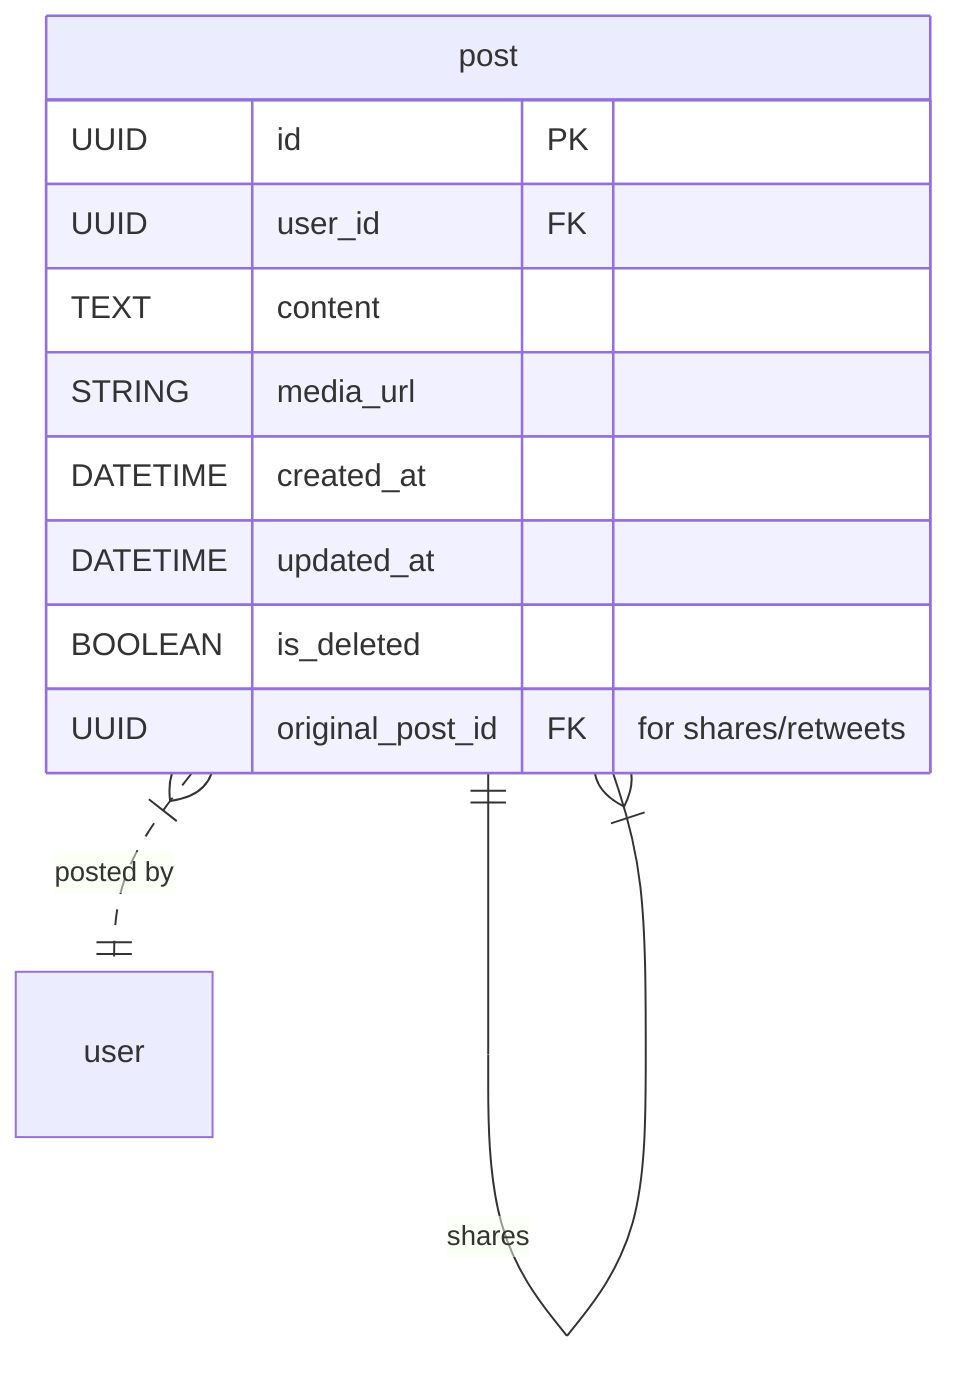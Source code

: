 %% post\docs\erd.mmd

erDiagram
    post {
        UUID id PK
        UUID user_id FK
        TEXT content
        STRING media_url
        DATETIME created_at
        DATETIME updated_at
        BOOLEAN is_deleted
        UUID original_post_id FK "for shares/retweets"
    }
    post }|..|| user : "posted by"
    post ||--|{ post : "shares"